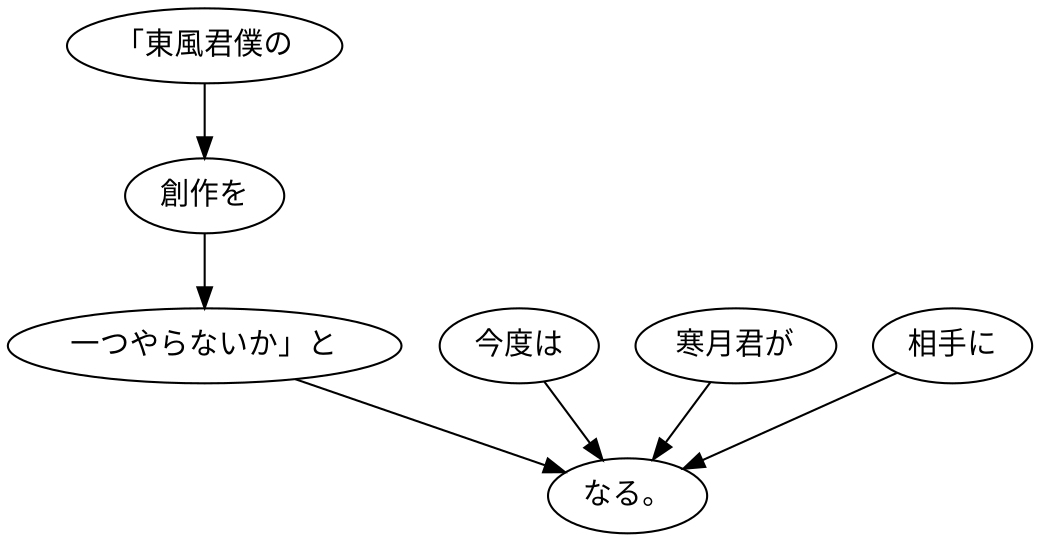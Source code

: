 digraph graph3760 {
	node0 [label="「東風君僕の"];
	node1 [label="創作を"];
	node2 [label="一つやらないか」と"];
	node3 [label="今度は"];
	node4 [label="寒月君が"];
	node5 [label="相手に"];
	node6 [label="なる。"];
	node0 -> node1;
	node1 -> node2;
	node2 -> node6;
	node3 -> node6;
	node4 -> node6;
	node5 -> node6;
}
